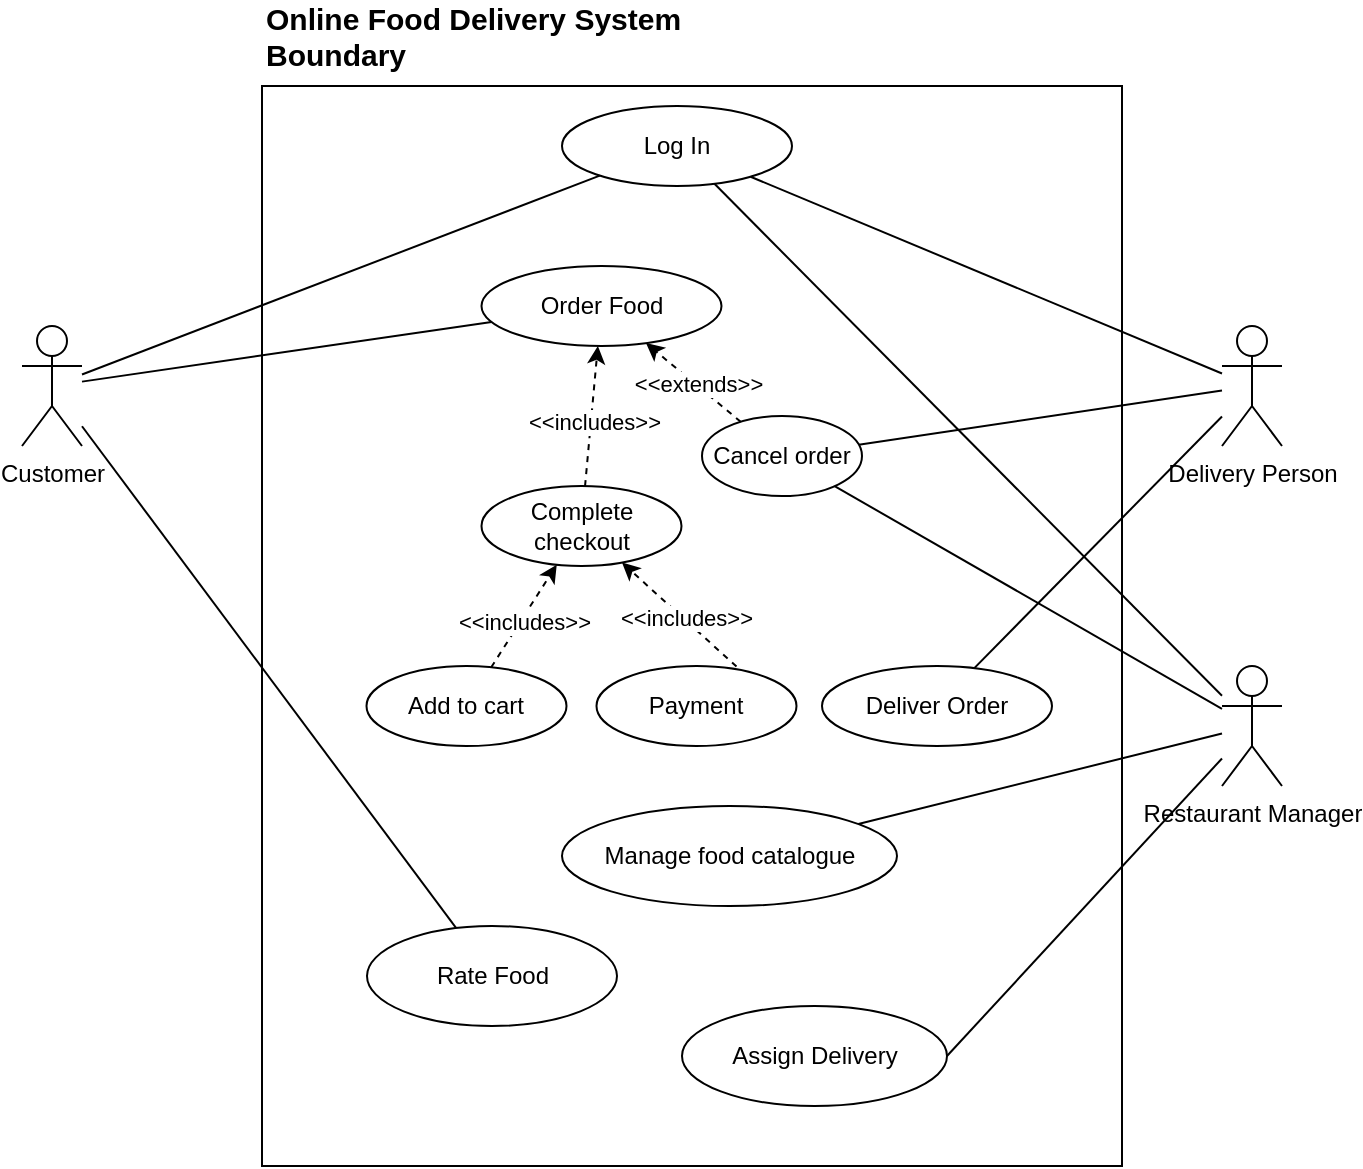 <mxfile version="16.1.2" type="github">
  <diagram id="gfJE54MbZCFaA7mXv1D1" name="Page-1">
    <mxGraphModel dx="1483" dy="766" grid="1" gridSize="10" guides="1" tooltips="1" connect="1" arrows="1" fold="1" page="1" pageScale="1" pageWidth="850" pageHeight="1100" math="0" shadow="0">
      <root>
        <mxCell id="0" />
        <mxCell id="1" parent="0" />
        <mxCell id="oRzz4xYUQFuAO7DvcpDw-1" value="" style="rounded=0;whiteSpace=wrap;html=1;" parent="1" vertex="1">
          <mxGeometry x="200" y="210" width="430" height="540" as="geometry" />
        </mxCell>
        <mxCell id="oRzz4xYUQFuAO7DvcpDw-2" value="Online Food Delivery System Boundary" style="text;html=1;strokeColor=none;fillColor=none;align=left;verticalAlign=middle;whiteSpace=wrap;rounded=0;fontStyle=1;fontSize=15;" parent="1" vertex="1">
          <mxGeometry x="200" y="170" width="280" height="30" as="geometry" />
        </mxCell>
        <mxCell id="oRzz4xYUQFuAO7DvcpDw-3" value="Customer" style="shape=umlActor;verticalLabelPosition=bottom;verticalAlign=top;html=1;outlineConnect=0;" parent="1" vertex="1">
          <mxGeometry x="80" y="330" width="30" height="60" as="geometry" />
        </mxCell>
        <mxCell id="oRzz4xYUQFuAO7DvcpDw-4" value="Restaurant Manager" style="shape=umlActor;verticalLabelPosition=bottom;verticalAlign=top;html=1;outlineConnect=0;" parent="1" vertex="1">
          <mxGeometry x="680" y="500" width="30" height="60" as="geometry" />
        </mxCell>
        <mxCell id="oRzz4xYUQFuAO7DvcpDw-6" value="Log In" style="ellipse;whiteSpace=wrap;html=1;" parent="1" vertex="1">
          <mxGeometry x="350" y="220" width="115" height="40" as="geometry" />
        </mxCell>
        <mxCell id="oRzz4xYUQFuAO7DvcpDw-9" value="Delivery Person" style="shape=umlActor;verticalLabelPosition=bottom;verticalAlign=top;html=1;outlineConnect=0;" parent="1" vertex="1">
          <mxGeometry x="680" y="330" width="30" height="60" as="geometry" />
        </mxCell>
        <mxCell id="oRzz4xYUQFuAO7DvcpDw-14" value="Order Food" style="ellipse;whiteSpace=wrap;html=1;" parent="1" vertex="1">
          <mxGeometry x="309.75" y="300" width="120" height="40" as="geometry" />
        </mxCell>
        <mxCell id="oRzz4xYUQFuAO7DvcpDw-16" value="Complete checkout" style="ellipse;whiteSpace=wrap;html=1;" parent="1" vertex="1">
          <mxGeometry x="309.75" y="410" width="100" height="40" as="geometry" />
        </mxCell>
        <mxCell id="oRzz4xYUQFuAO7DvcpDw-20" value="" style="endArrow=classic;html=1;rounded=0;dashed=1;" parent="1" source="oRzz4xYUQFuAO7DvcpDw-16" target="oRzz4xYUQFuAO7DvcpDw-14" edge="1">
          <mxGeometry width="50" height="50" relative="1" as="geometry">
            <mxPoint x="300.185" y="480.089" as="sourcePoint" />
            <mxPoint x="309.678" y="444.921" as="targetPoint" />
          </mxGeometry>
        </mxCell>
        <mxCell id="oRzz4xYUQFuAO7DvcpDw-21" value="&amp;lt;&amp;lt;includes&amp;gt;&amp;gt;" style="edgeLabel;html=1;align=center;verticalAlign=middle;resizable=0;points=[];" parent="oRzz4xYUQFuAO7DvcpDw-20" vertex="1" connectable="0">
          <mxGeometry x="-0.081" y="-1" relative="1" as="geometry">
            <mxPoint as="offset" />
          </mxGeometry>
        </mxCell>
        <mxCell id="oRzz4xYUQFuAO7DvcpDw-22" value="" style="endArrow=none;html=1;rounded=0;" parent="1" source="oRzz4xYUQFuAO7DvcpDw-3" target="oRzz4xYUQFuAO7DvcpDw-6" edge="1">
          <mxGeometry width="50" height="50" relative="1" as="geometry">
            <mxPoint x="480" y="560" as="sourcePoint" />
            <mxPoint x="530" y="510" as="targetPoint" />
          </mxGeometry>
        </mxCell>
        <mxCell id="oRzz4xYUQFuAO7DvcpDw-23" value="" style="endArrow=none;html=1;rounded=0;" parent="1" source="oRzz4xYUQFuAO7DvcpDw-4" target="oRzz4xYUQFuAO7DvcpDw-6" edge="1">
          <mxGeometry width="50" height="50" relative="1" as="geometry">
            <mxPoint x="480" y="560" as="sourcePoint" />
            <mxPoint x="530" y="510" as="targetPoint" />
          </mxGeometry>
        </mxCell>
        <mxCell id="oRzz4xYUQFuAO7DvcpDw-24" value="" style="endArrow=none;html=1;rounded=0;" parent="1" source="oRzz4xYUQFuAO7DvcpDw-9" target="oRzz4xYUQFuAO7DvcpDw-6" edge="1">
          <mxGeometry width="50" height="50" relative="1" as="geometry">
            <mxPoint x="480" y="560" as="sourcePoint" />
            <mxPoint x="530" y="510" as="targetPoint" />
          </mxGeometry>
        </mxCell>
        <mxCell id="oRzz4xYUQFuAO7DvcpDw-25" value="" style="endArrow=none;html=1;rounded=0;" parent="1" source="oRzz4xYUQFuAO7DvcpDw-3" target="oRzz4xYUQFuAO7DvcpDw-14" edge="1">
          <mxGeometry width="50" height="50" relative="1" as="geometry">
            <mxPoint x="480" y="560" as="sourcePoint" />
            <mxPoint x="530" y="510" as="targetPoint" />
          </mxGeometry>
        </mxCell>
        <mxCell id="oRzz4xYUQFuAO7DvcpDw-26" value="Add to cart" style="ellipse;whiteSpace=wrap;html=1;" parent="1" vertex="1">
          <mxGeometry x="252.25" y="500" width="100" height="40" as="geometry" />
        </mxCell>
        <mxCell id="oRzz4xYUQFuAO7DvcpDw-27" value="Payment" style="ellipse;whiteSpace=wrap;html=1;" parent="1" vertex="1">
          <mxGeometry x="367.25" y="500" width="100" height="40" as="geometry" />
        </mxCell>
        <mxCell id="oRzz4xYUQFuAO7DvcpDw-28" value="" style="endArrow=classic;html=1;rounded=0;dashed=1;" parent="1" source="oRzz4xYUQFuAO7DvcpDw-26" target="oRzz4xYUQFuAO7DvcpDw-16" edge="1">
          <mxGeometry width="50" height="50" relative="1" as="geometry">
            <mxPoint x="437.282" y="566.298" as="sourcePoint" />
            <mxPoint x="392.852" y="519.094" as="targetPoint" />
          </mxGeometry>
        </mxCell>
        <mxCell id="oRzz4xYUQFuAO7DvcpDw-29" value="&amp;lt;&amp;lt;includes&amp;gt;&amp;gt;" style="edgeLabel;html=1;align=center;verticalAlign=middle;resizable=0;points=[];" parent="oRzz4xYUQFuAO7DvcpDw-28" vertex="1" connectable="0">
          <mxGeometry x="-0.081" y="-1" relative="1" as="geometry">
            <mxPoint as="offset" />
          </mxGeometry>
        </mxCell>
        <mxCell id="oRzz4xYUQFuAO7DvcpDw-30" value="" style="endArrow=classic;html=1;rounded=0;dashed=1;exitX=0.7;exitY=0.007;exitDx=0;exitDy=0;exitPerimeter=0;" parent="1" source="oRzz4xYUQFuAO7DvcpDw-27" target="oRzz4xYUQFuAO7DvcpDw-16" edge="1">
          <mxGeometry width="50" height="50" relative="1" as="geometry">
            <mxPoint x="392.556" y="651.273" as="sourcePoint" />
            <mxPoint x="437.486" y="603.733" as="targetPoint" />
          </mxGeometry>
        </mxCell>
        <mxCell id="oRzz4xYUQFuAO7DvcpDw-31" value="&amp;lt;&amp;lt;includes&amp;gt;&amp;gt;" style="edgeLabel;html=1;align=center;verticalAlign=middle;resizable=0;points=[];" parent="oRzz4xYUQFuAO7DvcpDw-30" vertex="1" connectable="0">
          <mxGeometry x="-0.081" y="-1" relative="1" as="geometry">
            <mxPoint as="offset" />
          </mxGeometry>
        </mxCell>
        <mxCell id="oRzz4xYUQFuAO7DvcpDw-32" value="Cancel order" style="ellipse;whiteSpace=wrap;html=1;" parent="1" vertex="1">
          <mxGeometry x="420" y="375" width="80" height="40" as="geometry" />
        </mxCell>
        <mxCell id="oRzz4xYUQFuAO7DvcpDw-33" value="" style="endArrow=classic;html=1;rounded=0;dashed=1;" parent="1" source="oRzz4xYUQFuAO7DvcpDw-32" target="oRzz4xYUQFuAO7DvcpDw-14" edge="1">
          <mxGeometry width="50" height="50" relative="1" as="geometry">
            <mxPoint x="329.823" y="401.4" as="sourcePoint" />
            <mxPoint x="360.536" y="359.767" as="targetPoint" />
          </mxGeometry>
        </mxCell>
        <mxCell id="oRzz4xYUQFuAO7DvcpDw-34" value="&amp;lt;&amp;lt;extends&amp;gt;&amp;gt;" style="edgeLabel;html=1;align=center;verticalAlign=middle;resizable=0;points=[];" parent="oRzz4xYUQFuAO7DvcpDw-33" vertex="1" connectable="0">
          <mxGeometry x="-0.081" y="-1" relative="1" as="geometry">
            <mxPoint as="offset" />
          </mxGeometry>
        </mxCell>
        <mxCell id="oRzz4xYUQFuAO7DvcpDw-35" value="" style="endArrow=none;html=1;rounded=0;" parent="1" source="oRzz4xYUQFuAO7DvcpDw-32" target="oRzz4xYUQFuAO7DvcpDw-9" edge="1">
          <mxGeometry width="50" height="50" relative="1" as="geometry">
            <mxPoint x="480" y="560" as="sourcePoint" />
            <mxPoint x="530" y="510" as="targetPoint" />
          </mxGeometry>
        </mxCell>
        <mxCell id="oRzz4xYUQFuAO7DvcpDw-36" value="" style="endArrow=none;html=1;rounded=0;" parent="1" source="oRzz4xYUQFuAO7DvcpDw-32" target="oRzz4xYUQFuAO7DvcpDw-4" edge="1">
          <mxGeometry width="50" height="50" relative="1" as="geometry">
            <mxPoint x="480" y="560" as="sourcePoint" />
            <mxPoint x="530" y="510" as="targetPoint" />
          </mxGeometry>
        </mxCell>
        <mxCell id="oRzz4xYUQFuAO7DvcpDw-37" value="Manage food catalogue" style="ellipse;whiteSpace=wrap;html=1;" parent="1" vertex="1">
          <mxGeometry x="350" y="570" width="167.5" height="50" as="geometry" />
        </mxCell>
        <mxCell id="oRzz4xYUQFuAO7DvcpDw-38" value="Assign Delivery" style="ellipse;whiteSpace=wrap;html=1;" parent="1" vertex="1">
          <mxGeometry x="410" y="670" width="132.5" height="50" as="geometry" />
        </mxCell>
        <mxCell id="oRzz4xYUQFuAO7DvcpDw-54" value="Rate Food" style="ellipse;whiteSpace=wrap;html=1;" parent="1" vertex="1">
          <mxGeometry x="252.5" y="630" width="125" height="50" as="geometry" />
        </mxCell>
        <mxCell id="oRzz4xYUQFuAO7DvcpDw-69" value="" style="endArrow=none;html=1;rounded=0;" parent="1" source="oRzz4xYUQFuAO7DvcpDw-37" target="oRzz4xYUQFuAO7DvcpDw-4" edge="1">
          <mxGeometry width="50" height="50" relative="1" as="geometry">
            <mxPoint x="440" y="870" as="sourcePoint" />
            <mxPoint x="480" y="820" as="targetPoint" />
          </mxGeometry>
        </mxCell>
        <mxCell id="oRzz4xYUQFuAO7DvcpDw-70" value="" style="endArrow=none;html=1;rounded=0;exitX=1;exitY=0.5;exitDx=0;exitDy=0;" parent="1" source="oRzz4xYUQFuAO7DvcpDw-38" target="oRzz4xYUQFuAO7DvcpDw-4" edge="1">
          <mxGeometry width="50" height="50" relative="1" as="geometry">
            <mxPoint x="500" y="990" as="sourcePoint" />
            <mxPoint x="550" y="940" as="targetPoint" />
          </mxGeometry>
        </mxCell>
        <mxCell id="oRzz4xYUQFuAO7DvcpDw-80" value="" style="endArrow=none;html=1;rounded=0;" parent="1" source="oRzz4xYUQFuAO7DvcpDw-54" target="oRzz4xYUQFuAO7DvcpDw-3" edge="1">
          <mxGeometry width="50" height="50" relative="1" as="geometry">
            <mxPoint x="310" y="1225" as="sourcePoint" />
            <mxPoint x="150" y="440" as="targetPoint" />
          </mxGeometry>
        </mxCell>
        <mxCell id="Lza6tLZJGaG9pzTYwQZb-1" value="&lt;div&gt;Deliver Order&lt;/div&gt;" style="ellipse;whiteSpace=wrap;html=1;" parent="1" vertex="1">
          <mxGeometry x="480" y="500" width="115" height="40" as="geometry" />
        </mxCell>
        <mxCell id="Lza6tLZJGaG9pzTYwQZb-2" value="" style="endArrow=none;html=1;rounded=0;" parent="1" source="Lza6tLZJGaG9pzTYwQZb-1" target="oRzz4xYUQFuAO7DvcpDw-9" edge="1">
          <mxGeometry width="50" height="50" relative="1" as="geometry">
            <mxPoint x="508.335" y="399.29" as="sourcePoint" />
            <mxPoint x="705" y="370" as="targetPoint" />
          </mxGeometry>
        </mxCell>
      </root>
    </mxGraphModel>
  </diagram>
</mxfile>
